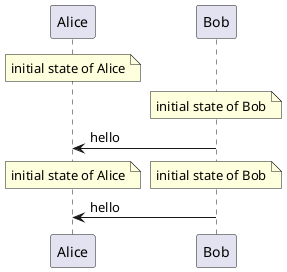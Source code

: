 @startuml
note over Alice : initial state of Alice
note over Bob : initial state of Bob
Bob -> Alice : hello

note over Alice : initial state of Alice
/ note over Bob : initial state of Bob
Bob -> Alice : hello


@enduml
